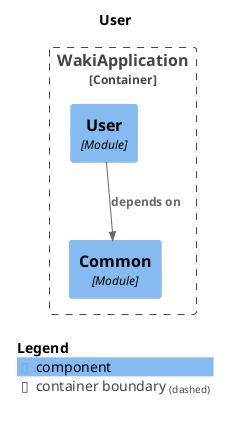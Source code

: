@startuml
set separator none
title User

top to bottom direction

!include <C4/C4>
!include <C4/C4_Context>
!include <C4/C4_Component>

Container_Boundary("WakiApplication.WakiApplication_boundary", "WakiApplication", $tags="") {
  Component(WakiApplication.WakiApplication.Common, "Common", $techn="Module", $descr="", $tags="", $link="")
  Component(WakiApplication.WakiApplication.User, "User", $techn="Module", $descr="", $tags="", $link="")
}

Rel(WakiApplication.WakiApplication.User, WakiApplication.WakiApplication.Common, "depends on", $techn="", $tags="", $link="")

SHOW_LEGEND(true)
@enduml